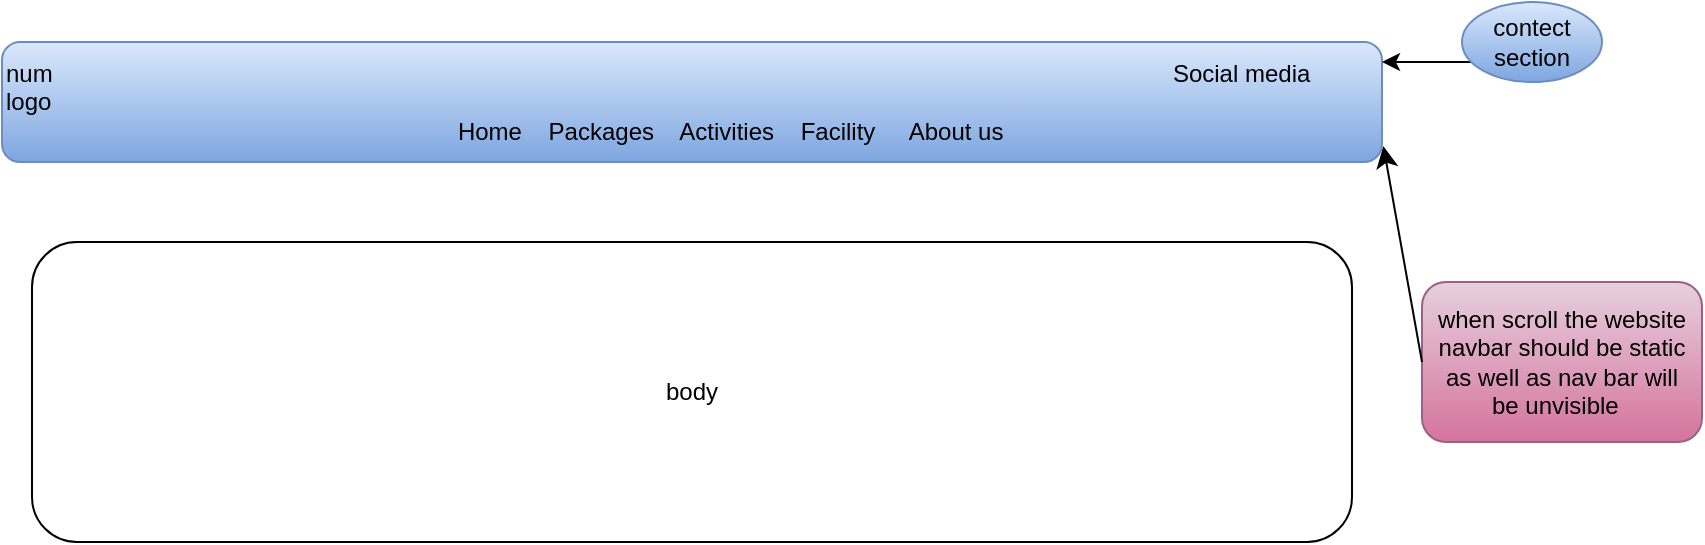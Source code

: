 <mxfile version="26.1.0">
  <diagram name="Page-1" id="trYoPE4MwQxC5LMYYH9h">
    <mxGraphModel dx="836" dy="469" grid="1" gridSize="10" guides="1" tooltips="1" connect="1" arrows="1" fold="1" page="1" pageScale="1" pageWidth="827" pageHeight="1169" math="0" shadow="0">
      <root>
        <mxCell id="0" />
        <mxCell id="1" parent="0" />
        <mxCell id="Q-UyV-El7L20it2dl2L2-2" value="&lt;div style=&quot;&quot;&gt;&lt;span style=&quot;background-color: transparent; color: light-dark(rgb(0, 0, 0), rgb(255, 255, 255));&quot;&gt;num&amp;nbsp; &amp;nbsp; &amp;nbsp; &amp;nbsp; &amp;nbsp; &amp;nbsp; &amp;nbsp; &amp;nbsp; &amp;nbsp; &amp;nbsp; &amp;nbsp; &amp;nbsp; &amp;nbsp; &amp;nbsp; &amp;nbsp; &amp;nbsp; &amp;nbsp; &amp;nbsp; &amp;nbsp; &amp;nbsp; &amp;nbsp; &amp;nbsp; &amp;nbsp; &amp;nbsp; &amp;nbsp; &amp;nbsp; &amp;nbsp; &amp;nbsp; &amp;nbsp; &amp;nbsp; &amp;nbsp; &amp;nbsp; &amp;nbsp; &amp;nbsp; &amp;nbsp; &amp;nbsp; &amp;nbsp; &amp;nbsp; &amp;nbsp; &amp;nbsp; &amp;nbsp; &amp;nbsp; &amp;nbsp; &amp;nbsp; &amp;nbsp; &amp;nbsp; &amp;nbsp; &amp;nbsp; &amp;nbsp; &amp;nbsp; &amp;nbsp; &amp;nbsp; &amp;nbsp; &amp;nbsp; &amp;nbsp; &amp;nbsp; &amp;nbsp; &amp;nbsp; &amp;nbsp; &amp;nbsp; &amp;nbsp; &amp;nbsp; &amp;nbsp; &amp;nbsp; &amp;nbsp; &amp;nbsp; &amp;nbsp; &amp;nbsp; &amp;nbsp; &amp;nbsp; &amp;nbsp; &amp;nbsp; &amp;nbsp; &amp;nbsp; &amp;nbsp; &amp;nbsp; &amp;nbsp; &amp;nbsp; &amp;nbsp; &amp;nbsp; &amp;nbsp; &amp;nbsp; &amp;nbsp; &amp;nbsp; Social media&amp;nbsp; &amp;nbsp; &amp;nbsp; &amp;nbsp; &amp;nbsp; logo&amp;nbsp; &amp;nbsp; &amp;nbsp; &amp;nbsp; &amp;nbsp; &amp;nbsp; &amp;nbsp; &amp;nbsp; &amp;nbsp; &amp;nbsp; &amp;nbsp; &amp;nbsp; &amp;nbsp; &amp;nbsp; &amp;nbsp; &amp;nbsp; &amp;nbsp; &amp;nbsp; &amp;nbsp; &amp;nbsp; &amp;nbsp; &amp;nbsp; &amp;nbsp;&amp;nbsp;&lt;/span&gt;&lt;/div&gt;&lt;div style=&quot;text-align: center;&quot;&gt;&amp;nbsp; &amp;nbsp; &amp;nbsp; &amp;nbsp; &amp;nbsp; &amp;nbsp; &amp;nbsp; &amp;nbsp; &amp;nbsp; &amp;nbsp; Home&amp;nbsp; &amp;nbsp; Packages&amp;nbsp; &amp;nbsp; Activities&amp;nbsp; &amp;nbsp; Facility&amp;nbsp; &amp;nbsp; &amp;nbsp;About us&amp;nbsp; &amp;nbsp; &amp;nbsp; &amp;nbsp; &amp;nbsp;&lt;/div&gt;" style="rounded=1;whiteSpace=wrap;html=1;fillColor=#dae8fc;strokeColor=#6c8ebf;gradientColor=#7ea6e0;align=left;" vertex="1" parent="1">
          <mxGeometry x="140" y="20" width="690" height="60" as="geometry" />
        </mxCell>
        <mxCell id="Q-UyV-El7L20it2dl2L2-4" value="when scroll the website navbar should be static as well as nav bar will be&amp;nbsp;unvisible&amp;nbsp;&amp;nbsp;" style="rounded=1;whiteSpace=wrap;html=1;fillColor=#e6d0de;gradientColor=#d5739d;strokeColor=#996185;" vertex="1" parent="1">
          <mxGeometry x="850" y="140" width="140" height="80" as="geometry" />
        </mxCell>
        <mxCell id="Q-UyV-El7L20it2dl2L2-5" value="body" style="rounded=1;whiteSpace=wrap;html=1;" vertex="1" parent="1">
          <mxGeometry x="155" y="120" width="660" height="150" as="geometry" />
        </mxCell>
        <mxCell id="Q-UyV-El7L20it2dl2L2-6" value="" style="endArrow=classic;html=1;rounded=0;fontSize=12;startSize=8;endSize=8;curved=1;exitX=0;exitY=0.5;exitDx=0;exitDy=0;entryX=1.001;entryY=0.867;entryDx=0;entryDy=0;entryPerimeter=0;" edge="1" parent="1" source="Q-UyV-El7L20it2dl2L2-4" target="Q-UyV-El7L20it2dl2L2-2">
          <mxGeometry width="50" height="50" relative="1" as="geometry">
            <mxPoint x="540" y="260" as="sourcePoint" />
            <mxPoint x="590" y="210" as="targetPoint" />
          </mxGeometry>
        </mxCell>
        <mxCell id="Q-UyV-El7L20it2dl2L2-8" value="" style="edgeStyle=orthogonalEdgeStyle;rounded=0;orthogonalLoop=1;jettySize=auto;html=1;" edge="1" parent="1" source="Q-UyV-El7L20it2dl2L2-7" target="Q-UyV-El7L20it2dl2L2-2">
          <mxGeometry relative="1" as="geometry">
            <Array as="points">
              <mxPoint x="860" y="30" />
              <mxPoint x="860" y="30" />
            </Array>
          </mxGeometry>
        </mxCell>
        <mxCell id="Q-UyV-El7L20it2dl2L2-7" value="contect section" style="ellipse;whiteSpace=wrap;html=1;fillColor=#dae8fc;gradientColor=#7ea6e0;strokeColor=#6c8ebf;" vertex="1" parent="1">
          <mxGeometry x="870" width="70" height="40" as="geometry" />
        </mxCell>
      </root>
    </mxGraphModel>
  </diagram>
</mxfile>
